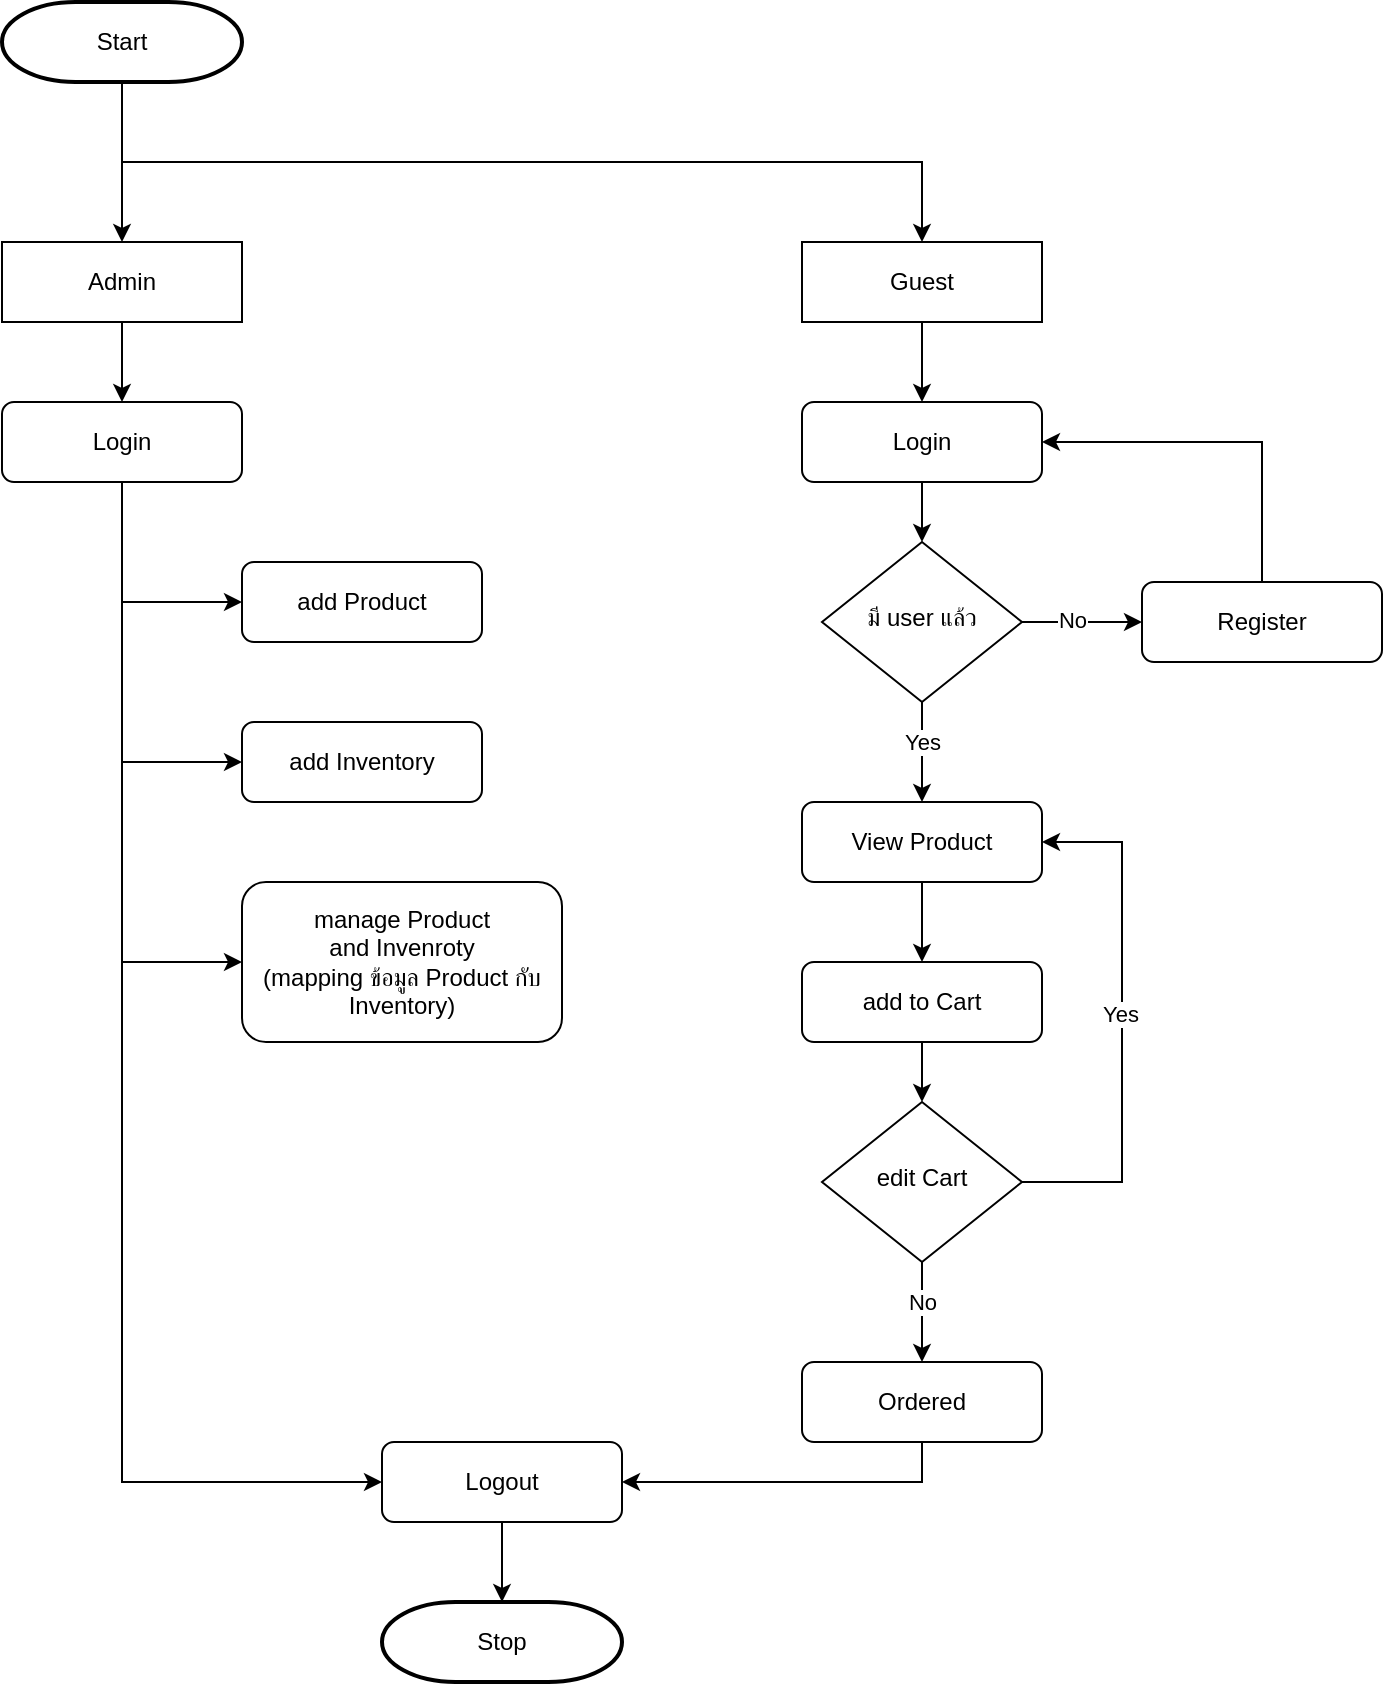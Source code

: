 <mxfile version="24.8.0">
  <diagram id="C5RBs43oDa-KdzZeNtuy" name="Page-1">
    <mxGraphModel dx="1434" dy="738" grid="1" gridSize="10" guides="1" tooltips="1" connect="1" arrows="1" fold="1" page="1" pageScale="1" pageWidth="827" pageHeight="1169" math="0" shadow="0">
      <root>
        <mxCell id="WIyWlLk6GJQsqaUBKTNV-0" />
        <mxCell id="WIyWlLk6GJQsqaUBKTNV-1" parent="WIyWlLk6GJQsqaUBKTNV-0" />
        <mxCell id="VJiBOl0NAe6X6Gr0ofP6-15" style="edgeStyle=orthogonalEdgeStyle;rounded=0;orthogonalLoop=1;jettySize=auto;html=1;exitX=0.5;exitY=1;exitDx=0;exitDy=0;exitPerimeter=0;entryX=0.5;entryY=0;entryDx=0;entryDy=0;" edge="1" parent="WIyWlLk6GJQsqaUBKTNV-1" source="VJiBOl0NAe6X6Gr0ofP6-0" target="VJiBOl0NAe6X6Gr0ofP6-12">
          <mxGeometry relative="1" as="geometry">
            <mxPoint x="100" y="80" as="sourcePoint" />
            <Array as="points">
              <mxPoint x="100" y="120" />
              <mxPoint x="500" y="120" />
            </Array>
          </mxGeometry>
        </mxCell>
        <mxCell id="VJiBOl0NAe6X6Gr0ofP6-16" style="edgeStyle=orthogonalEdgeStyle;rounded=0;orthogonalLoop=1;jettySize=auto;html=1;entryX=0.5;entryY=0;entryDx=0;entryDy=0;" edge="1" parent="WIyWlLk6GJQsqaUBKTNV-1" source="VJiBOl0NAe6X6Gr0ofP6-0" target="VJiBOl0NAe6X6Gr0ofP6-13">
          <mxGeometry relative="1" as="geometry" />
        </mxCell>
        <mxCell id="VJiBOl0NAe6X6Gr0ofP6-0" value="Start" style="strokeWidth=2;html=1;shape=mxgraph.flowchart.terminator;whiteSpace=wrap;" vertex="1" parent="WIyWlLk6GJQsqaUBKTNV-1">
          <mxGeometry x="40" y="40" width="120" height="40" as="geometry" />
        </mxCell>
        <mxCell id="VJiBOl0NAe6X6Gr0ofP6-6" style="edgeStyle=orthogonalEdgeStyle;rounded=0;orthogonalLoop=1;jettySize=auto;html=1;entryX=0;entryY=0.5;entryDx=0;entryDy=0;" edge="1" parent="WIyWlLk6GJQsqaUBKTNV-1" source="VJiBOl0NAe6X6Gr0ofP6-1" target="VJiBOl0NAe6X6Gr0ofP6-5">
          <mxGeometry relative="1" as="geometry">
            <mxPoint x="810" y="290" as="targetPoint" />
          </mxGeometry>
        </mxCell>
        <mxCell id="VJiBOl0NAe6X6Gr0ofP6-7" value="No" style="edgeLabel;html=1;align=center;verticalAlign=middle;resizable=0;points=[];" vertex="1" connectable="0" parent="VJiBOl0NAe6X6Gr0ofP6-6">
          <mxGeometry x="-0.16" y="1" relative="1" as="geometry">
            <mxPoint as="offset" />
          </mxGeometry>
        </mxCell>
        <mxCell id="VJiBOl0NAe6X6Gr0ofP6-10" style="edgeStyle=orthogonalEdgeStyle;rounded=0;orthogonalLoop=1;jettySize=auto;html=1;entryX=0.5;entryY=0;entryDx=0;entryDy=0;" edge="1" parent="WIyWlLk6GJQsqaUBKTNV-1" source="VJiBOl0NAe6X6Gr0ofP6-1" target="VJiBOl0NAe6X6Gr0ofP6-30">
          <mxGeometry relative="1" as="geometry">
            <mxPoint x="500" y="430" as="targetPoint" />
          </mxGeometry>
        </mxCell>
        <mxCell id="VJiBOl0NAe6X6Gr0ofP6-11" value="Yes" style="edgeLabel;html=1;align=center;verticalAlign=middle;resizable=0;points=[];" vertex="1" connectable="0" parent="VJiBOl0NAe6X6Gr0ofP6-10">
          <mxGeometry x="-0.351" y="-1" relative="1" as="geometry">
            <mxPoint x="1" y="4" as="offset" />
          </mxGeometry>
        </mxCell>
        <mxCell id="VJiBOl0NAe6X6Gr0ofP6-1" value="มี user แล้ว" style="rhombus;whiteSpace=wrap;html=1;shadow=0;fontFamily=Helvetica;fontSize=12;align=center;strokeWidth=1;spacing=6;spacingTop=-4;" vertex="1" parent="WIyWlLk6GJQsqaUBKTNV-1">
          <mxGeometry x="450" y="310" width="100" height="80" as="geometry" />
        </mxCell>
        <mxCell id="VJiBOl0NAe6X6Gr0ofP6-47" style="edgeStyle=orthogonalEdgeStyle;rounded=0;orthogonalLoop=1;jettySize=auto;html=1;entryX=1;entryY=0.5;entryDx=0;entryDy=0;" edge="1" parent="WIyWlLk6GJQsqaUBKTNV-1" source="VJiBOl0NAe6X6Gr0ofP6-5" target="VJiBOl0NAe6X6Gr0ofP6-45">
          <mxGeometry relative="1" as="geometry">
            <Array as="points">
              <mxPoint x="670" y="260" />
            </Array>
          </mxGeometry>
        </mxCell>
        <mxCell id="VJiBOl0NAe6X6Gr0ofP6-5" value="Register" style="rounded=1;whiteSpace=wrap;html=1;fontSize=12;glass=0;strokeWidth=1;shadow=0;" vertex="1" parent="WIyWlLk6GJQsqaUBKTNV-1">
          <mxGeometry x="610" y="330" width="120" height="40" as="geometry" />
        </mxCell>
        <mxCell id="VJiBOl0NAe6X6Gr0ofP6-14" style="edgeStyle=orthogonalEdgeStyle;rounded=0;orthogonalLoop=1;jettySize=auto;html=1;entryX=0.5;entryY=0;entryDx=0;entryDy=0;exitX=0.5;exitY=1;exitDx=0;exitDy=0;" edge="1" parent="WIyWlLk6GJQsqaUBKTNV-1" source="VJiBOl0NAe6X6Gr0ofP6-45" target="VJiBOl0NAe6X6Gr0ofP6-1">
          <mxGeometry relative="1" as="geometry" />
        </mxCell>
        <mxCell id="VJiBOl0NAe6X6Gr0ofP6-46" style="edgeStyle=orthogonalEdgeStyle;rounded=0;orthogonalLoop=1;jettySize=auto;html=1;entryX=0.5;entryY=0;entryDx=0;entryDy=0;" edge="1" parent="WIyWlLk6GJQsqaUBKTNV-1" source="VJiBOl0NAe6X6Gr0ofP6-12" target="VJiBOl0NAe6X6Gr0ofP6-45">
          <mxGeometry relative="1" as="geometry" />
        </mxCell>
        <mxCell id="VJiBOl0NAe6X6Gr0ofP6-12" value="Guest" style="rounded=0;whiteSpace=wrap;html=1;" vertex="1" parent="WIyWlLk6GJQsqaUBKTNV-1">
          <mxGeometry x="440" y="160" width="120" height="40" as="geometry" />
        </mxCell>
        <mxCell id="VJiBOl0NAe6X6Gr0ofP6-18" style="edgeStyle=orthogonalEdgeStyle;rounded=0;orthogonalLoop=1;jettySize=auto;html=1;entryX=0.5;entryY=0;entryDx=0;entryDy=0;" edge="1" parent="WIyWlLk6GJQsqaUBKTNV-1" source="VJiBOl0NAe6X6Gr0ofP6-13" target="VJiBOl0NAe6X6Gr0ofP6-17">
          <mxGeometry relative="1" as="geometry" />
        </mxCell>
        <mxCell id="VJiBOl0NAe6X6Gr0ofP6-13" value="Admin" style="rounded=0;whiteSpace=wrap;html=1;" vertex="1" parent="WIyWlLk6GJQsqaUBKTNV-1">
          <mxGeometry x="40" y="160" width="120" height="40" as="geometry" />
        </mxCell>
        <mxCell id="VJiBOl0NAe6X6Gr0ofP6-22" style="edgeStyle=orthogonalEdgeStyle;rounded=0;orthogonalLoop=1;jettySize=auto;html=1;entryX=0;entryY=0.5;entryDx=0;entryDy=0;" edge="1" parent="WIyWlLk6GJQsqaUBKTNV-1" source="VJiBOl0NAe6X6Gr0ofP6-17" target="VJiBOl0NAe6X6Gr0ofP6-19">
          <mxGeometry relative="1" as="geometry">
            <Array as="points">
              <mxPoint x="100" y="340" />
            </Array>
          </mxGeometry>
        </mxCell>
        <mxCell id="VJiBOl0NAe6X6Gr0ofP6-23" style="edgeStyle=orthogonalEdgeStyle;rounded=0;orthogonalLoop=1;jettySize=auto;html=1;entryX=0;entryY=0.5;entryDx=0;entryDy=0;" edge="1" parent="WIyWlLk6GJQsqaUBKTNV-1" source="VJiBOl0NAe6X6Gr0ofP6-17" target="VJiBOl0NAe6X6Gr0ofP6-20">
          <mxGeometry relative="1" as="geometry">
            <Array as="points">
              <mxPoint x="100" y="420" />
            </Array>
          </mxGeometry>
        </mxCell>
        <mxCell id="VJiBOl0NAe6X6Gr0ofP6-25" style="edgeStyle=orthogonalEdgeStyle;rounded=0;orthogonalLoop=1;jettySize=auto;html=1;entryX=0;entryY=0.5;entryDx=0;entryDy=0;" edge="1" parent="WIyWlLk6GJQsqaUBKTNV-1" source="VJiBOl0NAe6X6Gr0ofP6-17" target="VJiBOl0NAe6X6Gr0ofP6-24">
          <mxGeometry relative="1" as="geometry" />
        </mxCell>
        <mxCell id="VJiBOl0NAe6X6Gr0ofP6-36" style="edgeStyle=orthogonalEdgeStyle;rounded=0;orthogonalLoop=1;jettySize=auto;html=1;entryX=0;entryY=0.5;entryDx=0;entryDy=0;" edge="1" parent="WIyWlLk6GJQsqaUBKTNV-1" source="VJiBOl0NAe6X6Gr0ofP6-17" target="VJiBOl0NAe6X6Gr0ofP6-26">
          <mxGeometry relative="1" as="geometry">
            <Array as="points">
              <mxPoint x="100" y="780" />
            </Array>
          </mxGeometry>
        </mxCell>
        <mxCell id="VJiBOl0NAe6X6Gr0ofP6-17" value="Login" style="rounded=1;whiteSpace=wrap;html=1;fontSize=12;glass=0;strokeWidth=1;shadow=0;" vertex="1" parent="WIyWlLk6GJQsqaUBKTNV-1">
          <mxGeometry x="40" y="240" width="120" height="40" as="geometry" />
        </mxCell>
        <mxCell id="VJiBOl0NAe6X6Gr0ofP6-19" value="add Product" style="rounded=1;whiteSpace=wrap;html=1;fontSize=12;glass=0;strokeWidth=1;shadow=0;" vertex="1" parent="WIyWlLk6GJQsqaUBKTNV-1">
          <mxGeometry x="160" y="320" width="120" height="40" as="geometry" />
        </mxCell>
        <mxCell id="VJiBOl0NAe6X6Gr0ofP6-20" value="add Inventory" style="rounded=1;whiteSpace=wrap;html=1;fontSize=12;glass=0;strokeWidth=1;shadow=0;" vertex="1" parent="WIyWlLk6GJQsqaUBKTNV-1">
          <mxGeometry x="160" y="400" width="120" height="40" as="geometry" />
        </mxCell>
        <mxCell id="VJiBOl0NAe6X6Gr0ofP6-24" value="manage Product &lt;br&gt;and Invenroty&lt;br&gt;(mapping ข้อมูล Product กับ Inventory)" style="rounded=1;whiteSpace=wrap;html=1;fontSize=12;glass=0;strokeWidth=1;shadow=0;" vertex="1" parent="WIyWlLk6GJQsqaUBKTNV-1">
          <mxGeometry x="160" y="480" width="160" height="80" as="geometry" />
        </mxCell>
        <mxCell id="VJiBOl0NAe6X6Gr0ofP6-26" value="Logout" style="rounded=1;whiteSpace=wrap;html=1;fontSize=12;glass=0;strokeWidth=1;shadow=0;" vertex="1" parent="WIyWlLk6GJQsqaUBKTNV-1">
          <mxGeometry x="230" y="760" width="120" height="40" as="geometry" />
        </mxCell>
        <mxCell id="VJiBOl0NAe6X6Gr0ofP6-28" value="Stop" style="strokeWidth=2;html=1;shape=mxgraph.flowchart.terminator;whiteSpace=wrap;" vertex="1" parent="WIyWlLk6GJQsqaUBKTNV-1">
          <mxGeometry x="230" y="840" width="120" height="40" as="geometry" />
        </mxCell>
        <mxCell id="VJiBOl0NAe6X6Gr0ofP6-29" style="edgeStyle=orthogonalEdgeStyle;rounded=0;orthogonalLoop=1;jettySize=auto;html=1;entryX=0.5;entryY=0;entryDx=0;entryDy=0;entryPerimeter=0;" edge="1" parent="WIyWlLk6GJQsqaUBKTNV-1" source="VJiBOl0NAe6X6Gr0ofP6-26" target="VJiBOl0NAe6X6Gr0ofP6-28">
          <mxGeometry relative="1" as="geometry" />
        </mxCell>
        <mxCell id="VJiBOl0NAe6X6Gr0ofP6-33" style="edgeStyle=orthogonalEdgeStyle;rounded=0;orthogonalLoop=1;jettySize=auto;html=1;entryX=0.5;entryY=0;entryDx=0;entryDy=0;" edge="1" parent="WIyWlLk6GJQsqaUBKTNV-1" source="VJiBOl0NAe6X6Gr0ofP6-30" target="VJiBOl0NAe6X6Gr0ofP6-31">
          <mxGeometry relative="1" as="geometry" />
        </mxCell>
        <mxCell id="VJiBOl0NAe6X6Gr0ofP6-30" value="View Product" style="rounded=1;whiteSpace=wrap;html=1;fontSize=12;glass=0;strokeWidth=1;shadow=0;" vertex="1" parent="WIyWlLk6GJQsqaUBKTNV-1">
          <mxGeometry x="440" y="440" width="120" height="40" as="geometry" />
        </mxCell>
        <mxCell id="VJiBOl0NAe6X6Gr0ofP6-39" style="edgeStyle=orthogonalEdgeStyle;rounded=0;orthogonalLoop=1;jettySize=auto;html=1;" edge="1" parent="WIyWlLk6GJQsqaUBKTNV-1" source="VJiBOl0NAe6X6Gr0ofP6-31" target="VJiBOl0NAe6X6Gr0ofP6-38">
          <mxGeometry relative="1" as="geometry" />
        </mxCell>
        <mxCell id="VJiBOl0NAe6X6Gr0ofP6-31" value="add to Cart" style="rounded=1;whiteSpace=wrap;html=1;fontSize=12;glass=0;strokeWidth=1;shadow=0;" vertex="1" parent="WIyWlLk6GJQsqaUBKTNV-1">
          <mxGeometry x="440" y="520" width="120" height="40" as="geometry" />
        </mxCell>
        <mxCell id="VJiBOl0NAe6X6Gr0ofP6-44" style="edgeStyle=orthogonalEdgeStyle;rounded=0;orthogonalLoop=1;jettySize=auto;html=1;exitX=0.5;exitY=1;exitDx=0;exitDy=0;entryX=1;entryY=0.5;entryDx=0;entryDy=0;" edge="1" parent="WIyWlLk6GJQsqaUBKTNV-1" target="VJiBOl0NAe6X6Gr0ofP6-26">
          <mxGeometry relative="1" as="geometry">
            <mxPoint x="500" y="720" as="sourcePoint" />
            <mxPoint x="320" y="780" as="targetPoint" />
            <Array as="points">
              <mxPoint x="500" y="780" />
            </Array>
          </mxGeometry>
        </mxCell>
        <mxCell id="VJiBOl0NAe6X6Gr0ofP6-34" value="Ordered" style="rounded=1;whiteSpace=wrap;html=1;fontSize=12;glass=0;strokeWidth=1;shadow=0;" vertex="1" parent="WIyWlLk6GJQsqaUBKTNV-1">
          <mxGeometry x="440" y="720" width="120" height="40" as="geometry" />
        </mxCell>
        <mxCell id="VJiBOl0NAe6X6Gr0ofP6-40" style="edgeStyle=orthogonalEdgeStyle;rounded=0;orthogonalLoop=1;jettySize=auto;html=1;entryX=1;entryY=0.5;entryDx=0;entryDy=0;exitX=1;exitY=0.5;exitDx=0;exitDy=0;" edge="1" parent="WIyWlLk6GJQsqaUBKTNV-1" source="VJiBOl0NAe6X6Gr0ofP6-38" target="VJiBOl0NAe6X6Gr0ofP6-30">
          <mxGeometry relative="1" as="geometry">
            <Array as="points">
              <mxPoint x="600" y="630" />
              <mxPoint x="600" y="460" />
            </Array>
          </mxGeometry>
        </mxCell>
        <mxCell id="VJiBOl0NAe6X6Gr0ofP6-41" value="Yes" style="edgeLabel;html=1;align=center;verticalAlign=middle;resizable=0;points=[];" vertex="1" connectable="0" parent="VJiBOl0NAe6X6Gr0ofP6-40">
          <mxGeometry x="0.031" y="1" relative="1" as="geometry">
            <mxPoint as="offset" />
          </mxGeometry>
        </mxCell>
        <mxCell id="VJiBOl0NAe6X6Gr0ofP6-42" style="edgeStyle=orthogonalEdgeStyle;rounded=0;orthogonalLoop=1;jettySize=auto;html=1;entryX=0.5;entryY=0;entryDx=0;entryDy=0;" edge="1" parent="WIyWlLk6GJQsqaUBKTNV-1" source="VJiBOl0NAe6X6Gr0ofP6-38" target="VJiBOl0NAe6X6Gr0ofP6-34">
          <mxGeometry relative="1" as="geometry" />
        </mxCell>
        <mxCell id="VJiBOl0NAe6X6Gr0ofP6-43" value="No" style="edgeLabel;html=1;align=center;verticalAlign=middle;resizable=0;points=[];" vertex="1" connectable="0" parent="VJiBOl0NAe6X6Gr0ofP6-42">
          <mxGeometry x="-0.446" y="-1" relative="1" as="geometry">
            <mxPoint x="1" y="6" as="offset" />
          </mxGeometry>
        </mxCell>
        <mxCell id="VJiBOl0NAe6X6Gr0ofP6-38" value="edit Cart" style="rhombus;whiteSpace=wrap;html=1;shadow=0;fontFamily=Helvetica;fontSize=12;align=center;strokeWidth=1;spacing=6;spacingTop=-4;" vertex="1" parent="WIyWlLk6GJQsqaUBKTNV-1">
          <mxGeometry x="450" y="590" width="100" height="80" as="geometry" />
        </mxCell>
        <mxCell id="VJiBOl0NAe6X6Gr0ofP6-45" value="Login" style="rounded=1;whiteSpace=wrap;html=1;fontSize=12;glass=0;strokeWidth=1;shadow=0;" vertex="1" parent="WIyWlLk6GJQsqaUBKTNV-1">
          <mxGeometry x="440" y="240" width="120" height="40" as="geometry" />
        </mxCell>
      </root>
    </mxGraphModel>
  </diagram>
</mxfile>
